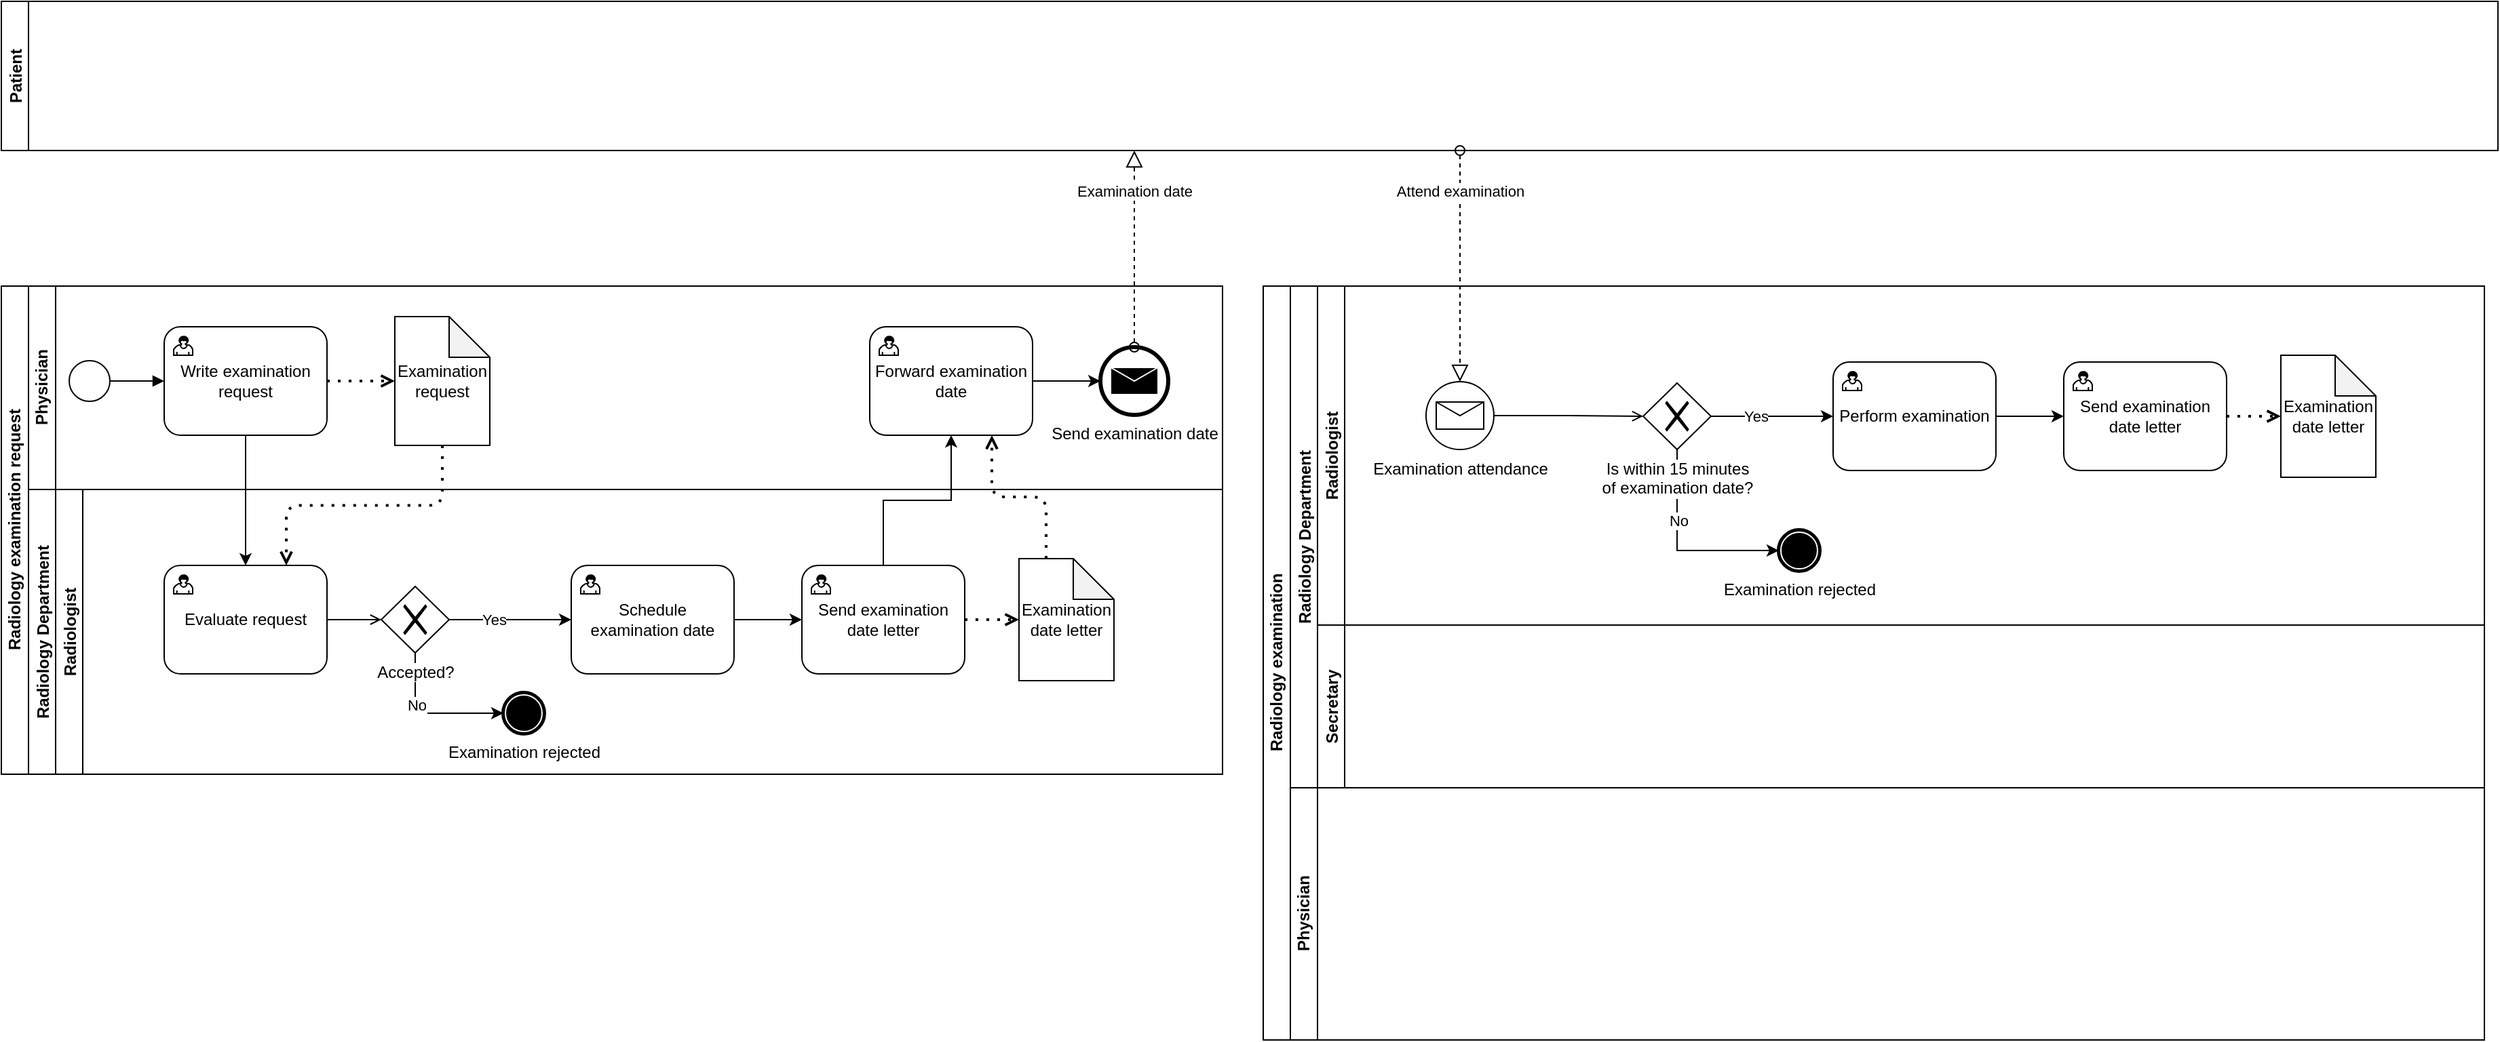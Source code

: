 <mxfile version="13.7.3" type="github">
  <diagram name="Page-1" id="2a216829-ef6e-dabb-86c1-c78162f3ba2b">
    <mxGraphModel dx="1505" dy="886" grid="1" gridSize="10" guides="1" tooltips="1" connect="1" arrows="1" fold="1" page="1" pageScale="1" pageWidth="1100" pageHeight="850" background="#ffffff" math="0" shadow="0">
      <root>
        <mxCell id="0" />
        <mxCell id="1" parent="0" />
        <mxCell id="8SN7werZHuMEjHXAgfj6-5" value="Patient" style="swimlane;startSize=20;horizontal=0;" vertex="1" parent="1">
          <mxGeometry x="40" y="40" width="1840" height="110" as="geometry" />
        </mxCell>
        <mxCell id="8SN7werZHuMEjHXAgfj6-1" value="Radiology examination request" style="swimlane;html=1;childLayout=stackLayout;resizeParent=1;resizeParentMax=0;horizontal=0;startSize=20;horizontalStack=0;" vertex="1" parent="1">
          <mxGeometry x="40" y="250" width="900" height="360" as="geometry" />
        </mxCell>
        <mxCell id="8SN7werZHuMEjHXAgfj6-3" value="Physician" style="swimlane;html=1;startSize=20;horizontal=0;" vertex="1" parent="8SN7werZHuMEjHXAgfj6-1">
          <mxGeometry x="20" width="880" height="150" as="geometry" />
        </mxCell>
        <mxCell id="8SN7werZHuMEjHXAgfj6-15" value="" style="endArrow=block;endFill=1;endSize=6;html=1;exitX=1;exitY=0.5;exitDx=0;exitDy=0;entryX=0;entryY=0.5;entryDx=0;entryDy=0;" edge="1" parent="8SN7werZHuMEjHXAgfj6-3" source="8SN7werZHuMEjHXAgfj6-10" target="8SN7werZHuMEjHXAgfj6-11">
          <mxGeometry width="100" relative="1" as="geometry">
            <mxPoint x="130" y="35" as="sourcePoint" />
            <mxPoint x="230" y="35" as="targetPoint" />
          </mxGeometry>
        </mxCell>
        <mxCell id="8SN7werZHuMEjHXAgfj6-35" style="edgeStyle=orthogonalEdgeStyle;rounded=0;orthogonalLoop=1;jettySize=auto;html=1;" edge="1" parent="8SN7werZHuMEjHXAgfj6-3" source="8SN7werZHuMEjHXAgfj6-30" target="8SN7werZHuMEjHXAgfj6-34">
          <mxGeometry relative="1" as="geometry" />
        </mxCell>
        <mxCell id="8SN7werZHuMEjHXAgfj6-34" value="Send examination date" style="shape=mxgraph.bpmn.shape;html=1;verticalLabelPosition=bottom;labelBackgroundColor=#ffffff;verticalAlign=top;align=center;perimeter=ellipsePerimeter;outlineConnect=0;outline=end;symbol=message;" vertex="1" parent="8SN7werZHuMEjHXAgfj6-3">
          <mxGeometry x="790" y="45" width="50" height="50" as="geometry" />
        </mxCell>
        <mxCell id="8SN7werZHuMEjHXAgfj6-10" value="" style="shape=mxgraph.bpmn.shape;html=1;verticalLabelPosition=bottom;labelBackgroundColor=#ffffff;verticalAlign=top;align=center;perimeter=ellipsePerimeter;outlineConnect=0;outline=standard;symbol=general;" vertex="1" parent="8SN7werZHuMEjHXAgfj6-3">
          <mxGeometry x="30" y="55" width="30" height="30" as="geometry" />
        </mxCell>
        <mxCell id="8SN7werZHuMEjHXAgfj6-11" value="Write examination request" style="html=1;whiteSpace=wrap;rounded=1;dropTarget=0;" vertex="1" parent="8SN7werZHuMEjHXAgfj6-3">
          <mxGeometry x="100" y="30" width="120" height="80" as="geometry" />
        </mxCell>
        <mxCell id="8SN7werZHuMEjHXAgfj6-12" value="" style="html=1;shape=mxgraph.bpmn.user_task;outlineConnect=0;" vertex="1" parent="8SN7werZHuMEjHXAgfj6-11">
          <mxGeometry width="14" height="14" relative="1" as="geometry">
            <mxPoint x="7" y="7" as="offset" />
          </mxGeometry>
        </mxCell>
        <mxCell id="8SN7werZHuMEjHXAgfj6-30" value="Forward examination date" style="html=1;whiteSpace=wrap;rounded=1;dropTarget=0;" vertex="1" parent="8SN7werZHuMEjHXAgfj6-3">
          <mxGeometry x="620" y="30" width="120" height="80" as="geometry" />
        </mxCell>
        <mxCell id="8SN7werZHuMEjHXAgfj6-31" value="" style="html=1;shape=mxgraph.bpmn.user_task;outlineConnect=0;" vertex="1" parent="8SN7werZHuMEjHXAgfj6-30">
          <mxGeometry width="14" height="14" relative="1" as="geometry">
            <mxPoint x="7" y="7" as="offset" />
          </mxGeometry>
        </mxCell>
        <mxCell id="8SN7werZHuMEjHXAgfj6-42" value="" style="endArrow=open;dashed=1;html=1;dashPattern=1 3;strokeWidth=2;exitX=1;exitY=0.5;exitDx=0;exitDy=0;entryX=0;entryY=0.5;entryDx=0;entryDy=0;endFill=0;edgeStyle=orthogonalEdgeStyle;entryPerimeter=0;" edge="1" parent="8SN7werZHuMEjHXAgfj6-3" source="8SN7werZHuMEjHXAgfj6-11" target="8SN7werZHuMEjHXAgfj6-41">
          <mxGeometry width="50" height="50" relative="1" as="geometry">
            <mxPoint x="820" y="220" as="sourcePoint" />
            <mxPoint x="720" y="120" as="targetPoint" />
          </mxGeometry>
        </mxCell>
        <mxCell id="8SN7werZHuMEjHXAgfj6-41" value="Examination request" style="shape=note;whiteSpace=wrap;html=1;backgroundOutline=1;darkOpacity=0.05;" vertex="1" parent="8SN7werZHuMEjHXAgfj6-3">
          <mxGeometry x="270" y="22.5" width="70" height="95" as="geometry" />
        </mxCell>
        <mxCell id="8SN7werZHuMEjHXAgfj6-7" value="Radiology Department" style="swimlane;startSize=20;horizontal=0;" vertex="1" parent="8SN7werZHuMEjHXAgfj6-1">
          <mxGeometry x="20" y="150" width="880" height="210" as="geometry" />
        </mxCell>
        <mxCell id="8SN7werZHuMEjHXAgfj6-8" value="Radiologist" style="swimlane;startSize=20;horizontal=0;" vertex="1" parent="8SN7werZHuMEjHXAgfj6-7">
          <mxGeometry x="20" width="860" height="210" as="geometry" />
        </mxCell>
        <mxCell id="8SN7werZHuMEjHXAgfj6-22" style="edgeStyle=orthogonalEdgeStyle;rounded=0;orthogonalLoop=1;jettySize=auto;html=1;entryX=0;entryY=0.5;entryDx=0;entryDy=0;exitX=0.5;exitY=1;exitDx=0;exitDy=0;" edge="1" parent="8SN7werZHuMEjHXAgfj6-8" source="8SN7werZHuMEjHXAgfj6-18" target="8SN7werZHuMEjHXAgfj6-20">
          <mxGeometry relative="1" as="geometry">
            <mxPoint x="340" y="41" as="targetPoint" />
          </mxGeometry>
        </mxCell>
        <mxCell id="8SN7werZHuMEjHXAgfj6-23" value="No" style="edgeLabel;html=1;align=center;verticalAlign=middle;resizable=0;points=[];" vertex="1" connectable="0" parent="8SN7werZHuMEjHXAgfj6-22">
          <mxGeometry x="-0.304" y="1" relative="1" as="geometry">
            <mxPoint as="offset" />
          </mxGeometry>
        </mxCell>
        <mxCell id="8SN7werZHuMEjHXAgfj6-26" style="edgeStyle=orthogonalEdgeStyle;rounded=0;orthogonalLoop=1;jettySize=auto;html=1;entryX=0;entryY=0.5;entryDx=0;entryDy=0;" edge="1" parent="8SN7werZHuMEjHXAgfj6-8" source="8SN7werZHuMEjHXAgfj6-18" target="8SN7werZHuMEjHXAgfj6-24">
          <mxGeometry relative="1" as="geometry" />
        </mxCell>
        <mxCell id="8SN7werZHuMEjHXAgfj6-27" value="Yes" style="edgeLabel;html=1;align=center;verticalAlign=middle;resizable=0;points=[];" vertex="1" connectable="0" parent="8SN7werZHuMEjHXAgfj6-26">
          <mxGeometry x="-0.28" relative="1" as="geometry">
            <mxPoint as="offset" />
          </mxGeometry>
        </mxCell>
        <mxCell id="8SN7werZHuMEjHXAgfj6-28" value="Send examination date letter" style="html=1;whiteSpace=wrap;rounded=1;dropTarget=0;" vertex="1" parent="8SN7werZHuMEjHXAgfj6-8">
          <mxGeometry x="550" y="56" width="120" height="80" as="geometry" />
        </mxCell>
        <mxCell id="8SN7werZHuMEjHXAgfj6-29" value="" style="html=1;shape=mxgraph.bpmn.user_task;outlineConnect=0;" vertex="1" parent="8SN7werZHuMEjHXAgfj6-28">
          <mxGeometry width="14" height="14" relative="1" as="geometry">
            <mxPoint x="7" y="7" as="offset" />
          </mxGeometry>
        </mxCell>
        <mxCell id="8SN7werZHuMEjHXAgfj6-32" style="edgeStyle=orthogonalEdgeStyle;rounded=0;orthogonalLoop=1;jettySize=auto;html=1;entryX=0;entryY=0.5;entryDx=0;entryDy=0;" edge="1" parent="8SN7werZHuMEjHXAgfj6-8" source="8SN7werZHuMEjHXAgfj6-24" target="8SN7werZHuMEjHXAgfj6-28">
          <mxGeometry relative="1" as="geometry" />
        </mxCell>
        <mxCell id="8SN7werZHuMEjHXAgfj6-39" value="" style="endArrow=open;dashed=1;html=1;dashPattern=1 3;strokeWidth=2;exitX=1;exitY=0.5;exitDx=0;exitDy=0;entryX=0;entryY=0.5;entryDx=0;entryDy=0;entryPerimeter=0;endFill=0;" edge="1" parent="8SN7werZHuMEjHXAgfj6-8" source="8SN7werZHuMEjHXAgfj6-28" target="8SN7werZHuMEjHXAgfj6-38">
          <mxGeometry width="50" height="50" relative="1" as="geometry">
            <mxPoint x="510" y="60" as="sourcePoint" />
            <mxPoint x="560" y="10" as="targetPoint" />
          </mxGeometry>
        </mxCell>
        <mxCell id="8SN7werZHuMEjHXAgfj6-44" style="edgeStyle=orthogonalEdgeStyle;rounded=0;orthogonalLoop=1;jettySize=auto;html=1;entryX=0;entryY=0.5;entryDx=0;entryDy=0;endArrow=open;endFill=0;" edge="1" parent="8SN7werZHuMEjHXAgfj6-8" source="8SN7werZHuMEjHXAgfj6-16" target="8SN7werZHuMEjHXAgfj6-18">
          <mxGeometry relative="1" as="geometry" />
        </mxCell>
        <mxCell id="8SN7werZHuMEjHXAgfj6-16" value="Evaluate request" style="html=1;whiteSpace=wrap;rounded=1;dropTarget=0;" vertex="1" parent="8SN7werZHuMEjHXAgfj6-8">
          <mxGeometry x="80" y="56" width="120" height="80" as="geometry" />
        </mxCell>
        <mxCell id="8SN7werZHuMEjHXAgfj6-17" value="" style="html=1;shape=mxgraph.bpmn.user_task;outlineConnect=0;" vertex="1" parent="8SN7werZHuMEjHXAgfj6-16">
          <mxGeometry width="14" height="14" relative="1" as="geometry">
            <mxPoint x="7" y="7" as="offset" />
          </mxGeometry>
        </mxCell>
        <mxCell id="8SN7werZHuMEjHXAgfj6-18" value="Accepted?" style="shape=mxgraph.bpmn.shape;html=1;verticalLabelPosition=bottom;labelBackgroundColor=#ffffff;verticalAlign=top;align=center;perimeter=rhombusPerimeter;background=gateway;outlineConnect=0;outline=none;symbol=exclusiveGw;" vertex="1" parent="8SN7werZHuMEjHXAgfj6-8">
          <mxGeometry x="240" y="71.5" width="50" height="49" as="geometry" />
        </mxCell>
        <mxCell id="8SN7werZHuMEjHXAgfj6-24" value="Schedule examination date" style="html=1;whiteSpace=wrap;rounded=1;dropTarget=0;" vertex="1" parent="8SN7werZHuMEjHXAgfj6-8">
          <mxGeometry x="380" y="56" width="120" height="80" as="geometry" />
        </mxCell>
        <mxCell id="8SN7werZHuMEjHXAgfj6-25" value="" style="html=1;shape=mxgraph.bpmn.user_task;outlineConnect=0;" vertex="1" parent="8SN7werZHuMEjHXAgfj6-24">
          <mxGeometry width="14" height="14" relative="1" as="geometry">
            <mxPoint x="7" y="7" as="offset" />
          </mxGeometry>
        </mxCell>
        <mxCell id="8SN7werZHuMEjHXAgfj6-38" value="Examination date letter" style="shape=note;whiteSpace=wrap;html=1;backgroundOutline=1;darkOpacity=0.05;" vertex="1" parent="8SN7werZHuMEjHXAgfj6-8">
          <mxGeometry x="710" y="51" width="70" height="90" as="geometry" />
        </mxCell>
        <mxCell id="8SN7werZHuMEjHXAgfj6-20" value="Examination rejected" style="shape=mxgraph.bpmn.shape;html=1;verticalLabelPosition=bottom;labelBackgroundColor=#ffffff;verticalAlign=top;align=center;perimeter=ellipsePerimeter;outlineConnect=0;outline=end;symbol=terminate;" vertex="1" parent="8SN7werZHuMEjHXAgfj6-8">
          <mxGeometry x="330" y="150" width="30" height="30" as="geometry" />
        </mxCell>
        <mxCell id="8SN7werZHuMEjHXAgfj6-21" style="edgeStyle=orthogonalEdgeStyle;rounded=0;orthogonalLoop=1;jettySize=auto;html=1;" edge="1" parent="8SN7werZHuMEjHXAgfj6-1" source="8SN7werZHuMEjHXAgfj6-11" target="8SN7werZHuMEjHXAgfj6-16">
          <mxGeometry relative="1" as="geometry" />
        </mxCell>
        <mxCell id="8SN7werZHuMEjHXAgfj6-33" style="edgeStyle=orthogonalEdgeStyle;rounded=0;orthogonalLoop=1;jettySize=auto;html=1;entryX=0.5;entryY=1;entryDx=0;entryDy=0;" edge="1" parent="8SN7werZHuMEjHXAgfj6-1" source="8SN7werZHuMEjHXAgfj6-28" target="8SN7werZHuMEjHXAgfj6-30">
          <mxGeometry relative="1" as="geometry" />
        </mxCell>
        <mxCell id="8SN7werZHuMEjHXAgfj6-40" value="" style="endArrow=open;dashed=1;html=1;dashPattern=1 3;strokeWidth=2;exitX=0;exitY=0;exitDx=20;exitDy=0;entryX=0.75;entryY=1;entryDx=0;entryDy=0;endFill=0;exitPerimeter=0;edgeStyle=orthogonalEdgeStyle;" edge="1" parent="8SN7werZHuMEjHXAgfj6-1" source="8SN7werZHuMEjHXAgfj6-38" target="8SN7werZHuMEjHXAgfj6-30">
          <mxGeometry width="50" height="50" relative="1" as="geometry">
            <mxPoint x="770" y="266" as="sourcePoint" />
            <mxPoint x="820" y="265" as="targetPoint" />
          </mxGeometry>
        </mxCell>
        <mxCell id="8SN7werZHuMEjHXAgfj6-43" value="" style="endArrow=open;dashed=1;html=1;dashPattern=1 3;strokeWidth=2;exitX=0.5;exitY=1;exitDx=0;exitDy=0;entryX=0.75;entryY=0;entryDx=0;entryDy=0;endFill=0;exitPerimeter=0;edgeStyle=orthogonalEdgeStyle;" edge="1" parent="8SN7werZHuMEjHXAgfj6-1" source="8SN7werZHuMEjHXAgfj6-41" target="8SN7werZHuMEjHXAgfj6-16">
          <mxGeometry width="50" height="50" relative="1" as="geometry">
            <mxPoint x="850" y="230" as="sourcePoint" />
            <mxPoint x="750" y="130" as="targetPoint" />
          </mxGeometry>
        </mxCell>
        <mxCell id="8SN7werZHuMEjHXAgfj6-36" value="" style="startArrow=oval;startFill=0;startSize=7;endArrow=block;endFill=0;endSize=10;dashed=1;html=1;exitX=0.5;exitY=0;exitDx=0;exitDy=0;" edge="1" parent="1" source="8SN7werZHuMEjHXAgfj6-34">
          <mxGeometry width="100" relative="1" as="geometry">
            <mxPoint x="550" y="200" as="sourcePoint" />
            <mxPoint x="875" y="150" as="targetPoint" />
          </mxGeometry>
        </mxCell>
        <mxCell id="8SN7werZHuMEjHXAgfj6-37" value="Examination date" style="edgeLabel;html=1;align=center;verticalAlign=middle;resizable=0;points=[];" vertex="1" connectable="0" parent="8SN7werZHuMEjHXAgfj6-36">
          <mxGeometry x="0.586" relative="1" as="geometry">
            <mxPoint as="offset" />
          </mxGeometry>
        </mxCell>
        <mxCell id="8SN7werZHuMEjHXAgfj6-45" value="Radiology examination" style="swimlane;html=1;childLayout=stackLayout;resizeParent=1;resizeParentMax=0;horizontal=0;startSize=20;horizontalStack=0;" vertex="1" parent="1">
          <mxGeometry x="970" y="250" width="900" height="556" as="geometry" />
        </mxCell>
        <mxCell id="8SN7werZHuMEjHXAgfj6-57" value="Radiology Department" style="swimlane;startSize=20;horizontal=0;" vertex="1" parent="8SN7werZHuMEjHXAgfj6-45">
          <mxGeometry x="20" width="880" height="370" as="geometry" />
        </mxCell>
        <mxCell id="8SN7werZHuMEjHXAgfj6-58" value="Radiologist" style="swimlane;startSize=20;horizontal=0;" vertex="1" parent="8SN7werZHuMEjHXAgfj6-57">
          <mxGeometry x="20" width="860" height="250" as="geometry" />
        </mxCell>
        <mxCell id="8SN7werZHuMEjHXAgfj6-59" style="edgeStyle=orthogonalEdgeStyle;rounded=0;orthogonalLoop=1;jettySize=auto;html=1;entryX=0;entryY=0.5;entryDx=0;entryDy=0;exitX=0.5;exitY=1;exitDx=0;exitDy=0;" edge="1" parent="8SN7werZHuMEjHXAgfj6-58" source="8SN7werZHuMEjHXAgfj6-70" target="8SN7werZHuMEjHXAgfj6-74">
          <mxGeometry relative="1" as="geometry">
            <mxPoint x="340" y="41" as="targetPoint" />
          </mxGeometry>
        </mxCell>
        <mxCell id="8SN7werZHuMEjHXAgfj6-60" value="No" style="edgeLabel;html=1;align=center;verticalAlign=middle;resizable=0;points=[];" vertex="1" connectable="0" parent="8SN7werZHuMEjHXAgfj6-59">
          <mxGeometry x="-0.304" y="1" relative="1" as="geometry">
            <mxPoint as="offset" />
          </mxGeometry>
        </mxCell>
        <mxCell id="8SN7werZHuMEjHXAgfj6-61" style="edgeStyle=orthogonalEdgeStyle;rounded=0;orthogonalLoop=1;jettySize=auto;html=1;entryX=0;entryY=0.5;entryDx=0;entryDy=0;" edge="1" parent="8SN7werZHuMEjHXAgfj6-58" source="8SN7werZHuMEjHXAgfj6-70" target="8SN7werZHuMEjHXAgfj6-71">
          <mxGeometry relative="1" as="geometry" />
        </mxCell>
        <mxCell id="8SN7werZHuMEjHXAgfj6-62" value="Yes" style="edgeLabel;html=1;align=center;verticalAlign=middle;resizable=0;points=[];" vertex="1" connectable="0" parent="8SN7werZHuMEjHXAgfj6-61">
          <mxGeometry x="-0.28" relative="1" as="geometry">
            <mxPoint as="offset" />
          </mxGeometry>
        </mxCell>
        <mxCell id="8SN7werZHuMEjHXAgfj6-79" value="Examination attendance" style="shape=mxgraph.bpmn.shape;html=1;verticalLabelPosition=bottom;labelBackgroundColor=#ffffff;verticalAlign=top;align=center;perimeter=ellipsePerimeter;outlineConnect=0;outline=standard;symbol=message;" vertex="1" parent="8SN7werZHuMEjHXAgfj6-58">
          <mxGeometry x="80" y="70.5" width="50" height="50" as="geometry" />
        </mxCell>
        <mxCell id="8SN7werZHuMEjHXAgfj6-63" value="Send examination date letter" style="html=1;whiteSpace=wrap;rounded=1;dropTarget=0;" vertex="1" parent="8SN7werZHuMEjHXAgfj6-58">
          <mxGeometry x="550" y="56" width="120" height="80" as="geometry" />
        </mxCell>
        <mxCell id="8SN7werZHuMEjHXAgfj6-64" value="" style="html=1;shape=mxgraph.bpmn.user_task;outlineConnect=0;" vertex="1" parent="8SN7werZHuMEjHXAgfj6-63">
          <mxGeometry width="14" height="14" relative="1" as="geometry">
            <mxPoint x="7" y="7" as="offset" />
          </mxGeometry>
        </mxCell>
        <mxCell id="8SN7werZHuMEjHXAgfj6-65" style="edgeStyle=orthogonalEdgeStyle;rounded=0;orthogonalLoop=1;jettySize=auto;html=1;entryX=0;entryY=0.5;entryDx=0;entryDy=0;" edge="1" parent="8SN7werZHuMEjHXAgfj6-58" source="8SN7werZHuMEjHXAgfj6-71" target="8SN7werZHuMEjHXAgfj6-63">
          <mxGeometry relative="1" as="geometry" />
        </mxCell>
        <mxCell id="8SN7werZHuMEjHXAgfj6-66" value="" style="endArrow=open;dashed=1;html=1;dashPattern=1 3;strokeWidth=2;exitX=1;exitY=0.5;exitDx=0;exitDy=0;entryX=0;entryY=0.5;entryDx=0;entryDy=0;entryPerimeter=0;endFill=0;" edge="1" parent="8SN7werZHuMEjHXAgfj6-58" source="8SN7werZHuMEjHXAgfj6-63" target="8SN7werZHuMEjHXAgfj6-73">
          <mxGeometry width="50" height="50" relative="1" as="geometry">
            <mxPoint x="510" y="60" as="sourcePoint" />
            <mxPoint x="560" y="10" as="targetPoint" />
          </mxGeometry>
        </mxCell>
        <mxCell id="8SN7werZHuMEjHXAgfj6-67" style="edgeStyle=orthogonalEdgeStyle;rounded=0;orthogonalLoop=1;jettySize=auto;html=1;entryX=0;entryY=0.5;entryDx=0;entryDy=0;endArrow=open;endFill=0;exitX=1;exitY=0.5;exitDx=0;exitDy=0;" edge="1" parent="8SN7werZHuMEjHXAgfj6-58" source="8SN7werZHuMEjHXAgfj6-79" target="8SN7werZHuMEjHXAgfj6-70">
          <mxGeometry relative="1" as="geometry">
            <mxPoint x="200.0" y="96.0" as="sourcePoint" />
          </mxGeometry>
        </mxCell>
        <mxCell id="8SN7werZHuMEjHXAgfj6-70" value="Is within 15 minutes&lt;br&gt;of examination date?" style="shape=mxgraph.bpmn.shape;html=1;verticalLabelPosition=bottom;labelBackgroundColor=#ffffff;verticalAlign=top;align=center;perimeter=rhombusPerimeter;background=gateway;outlineConnect=0;outline=none;symbol=exclusiveGw;" vertex="1" parent="8SN7werZHuMEjHXAgfj6-58">
          <mxGeometry x="240" y="71.5" width="50" height="49" as="geometry" />
        </mxCell>
        <mxCell id="8SN7werZHuMEjHXAgfj6-71" value="Perform examination" style="html=1;whiteSpace=wrap;rounded=1;dropTarget=0;" vertex="1" parent="8SN7werZHuMEjHXAgfj6-58">
          <mxGeometry x="380" y="56" width="120" height="80" as="geometry" />
        </mxCell>
        <mxCell id="8SN7werZHuMEjHXAgfj6-72" value="" style="html=1;shape=mxgraph.bpmn.user_task;outlineConnect=0;" vertex="1" parent="8SN7werZHuMEjHXAgfj6-71">
          <mxGeometry width="14" height="14" relative="1" as="geometry">
            <mxPoint x="7" y="7" as="offset" />
          </mxGeometry>
        </mxCell>
        <mxCell id="8SN7werZHuMEjHXAgfj6-73" value="Examination date letter" style="shape=note;whiteSpace=wrap;html=1;backgroundOutline=1;darkOpacity=0.05;" vertex="1" parent="8SN7werZHuMEjHXAgfj6-58">
          <mxGeometry x="710" y="51" width="70" height="90" as="geometry" />
        </mxCell>
        <mxCell id="8SN7werZHuMEjHXAgfj6-74" value="Examination rejected" style="shape=mxgraph.bpmn.shape;html=1;verticalLabelPosition=bottom;labelBackgroundColor=#ffffff;verticalAlign=top;align=center;perimeter=ellipsePerimeter;outlineConnect=0;outline=end;symbol=terminate;" vertex="1" parent="8SN7werZHuMEjHXAgfj6-58">
          <mxGeometry x="340" y="180" width="30" height="30" as="geometry" />
        </mxCell>
        <mxCell id="8SN7werZHuMEjHXAgfj6-84" value="Secretary" style="swimlane;startSize=20;horizontal=0;" vertex="1" parent="8SN7werZHuMEjHXAgfj6-57">
          <mxGeometry x="20" y="250" width="860" height="120" as="geometry" />
        </mxCell>
        <mxCell id="8SN7werZHuMEjHXAgfj6-46" value="Physician" style="swimlane;html=1;startSize=20;horizontal=0;" vertex="1" parent="8SN7werZHuMEjHXAgfj6-45">
          <mxGeometry x="20" y="370" width="880" height="186" as="geometry" />
        </mxCell>
        <mxCell id="8SN7werZHuMEjHXAgfj6-82" value="" style="startArrow=oval;startFill=0;startSize=7;endArrow=block;endFill=0;endSize=10;dashed=1;html=1;entryX=0.5;entryY=0;entryDx=0;entryDy=0;" edge="1" parent="1" target="8SN7werZHuMEjHXAgfj6-79">
          <mxGeometry width="100" relative="1" as="geometry">
            <mxPoint x="1115" y="150" as="sourcePoint" />
            <mxPoint x="885" y="160" as="targetPoint" />
          </mxGeometry>
        </mxCell>
        <mxCell id="8SN7werZHuMEjHXAgfj6-83" value="Attend examination" style="edgeLabel;html=1;align=center;verticalAlign=middle;resizable=0;points=[];" vertex="1" connectable="0" parent="8SN7werZHuMEjHXAgfj6-82">
          <mxGeometry x="0.586" relative="1" as="geometry">
            <mxPoint y="-105.29" as="offset" />
          </mxGeometry>
        </mxCell>
      </root>
    </mxGraphModel>
  </diagram>
</mxfile>
